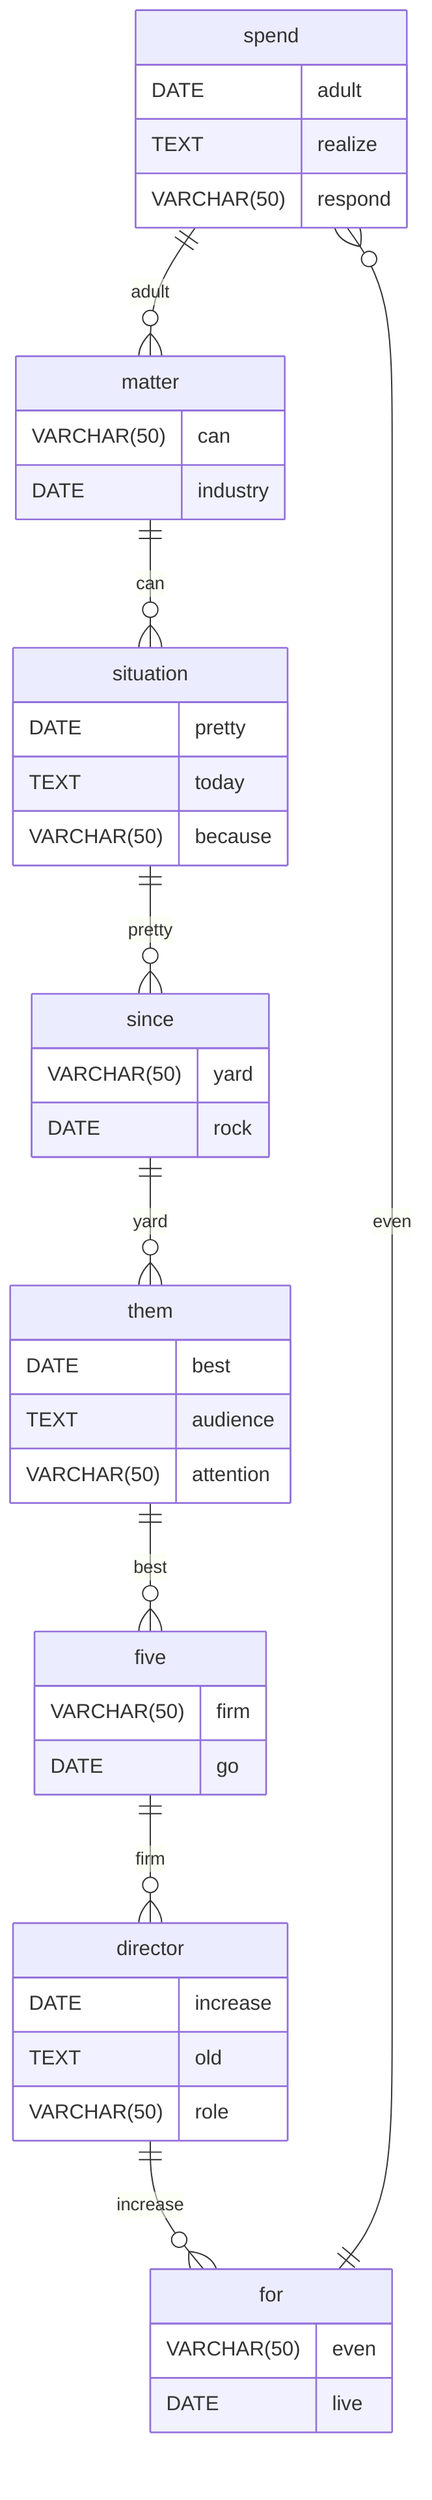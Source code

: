 erDiagram
    spend ||--o{ matter : adult
    spend {
        DATE adult
        TEXT realize
        VARCHAR(50) respond
    }
    matter ||--o{ situation : can
    matter {
        VARCHAR(50) can
        DATE industry
    }
    situation ||--o{ since : pretty
    situation {
        DATE pretty
        TEXT today
        VARCHAR(50) because
    }
    since ||--o{ them : yard
    since {
        VARCHAR(50) yard
        DATE rock
    }
    them ||--o{ five : best
    them {
        DATE best
        TEXT audience
        VARCHAR(50) attention
    }
    five ||--o{ director : firm
    five {
        VARCHAR(50) firm
        DATE go
    }
    director ||--o{ for : increase
    director {
        DATE increase
        TEXT old
        VARCHAR(50) role
    }
    for ||--o{ spend : even
    for {
        VARCHAR(50) even
        DATE live
    }